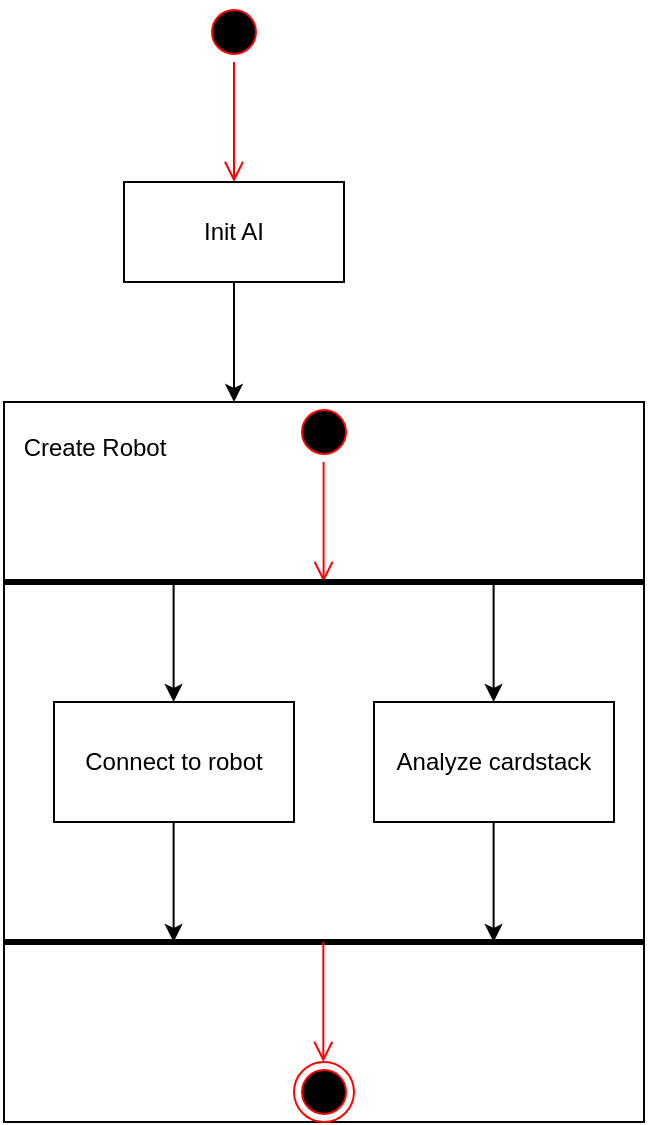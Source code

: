 <mxfile version="22.1.2" type="device">
  <diagram name="Page-1" id="zqJ8dTYInIm52E_tpVhm">
    <mxGraphModel dx="1157" dy="703" grid="1" gridSize="10" guides="1" tooltips="1" connect="1" arrows="1" fold="1" page="1" pageScale="1" pageWidth="850" pageHeight="1100" math="0" shadow="0">
      <root>
        <mxCell id="0" />
        <mxCell id="1" parent="0" />
        <mxCell id="hyfGZD0PRPe6MA51b-Nl-1" value="" style="ellipse;html=1;shape=startState;fillColor=#000000;strokeColor=#ff0000;" vertex="1" parent="1">
          <mxGeometry x="340" y="270" width="30" height="30" as="geometry" />
        </mxCell>
        <mxCell id="hyfGZD0PRPe6MA51b-Nl-2" value="" style="edgeStyle=orthogonalEdgeStyle;html=1;verticalAlign=bottom;endArrow=open;endSize=8;strokeColor=#ff0000;rounded=0;" edge="1" source="hyfGZD0PRPe6MA51b-Nl-1" parent="1">
          <mxGeometry relative="1" as="geometry">
            <mxPoint x="355" y="360" as="targetPoint" />
          </mxGeometry>
        </mxCell>
        <mxCell id="hyfGZD0PRPe6MA51b-Nl-4" style="edgeStyle=orthogonalEdgeStyle;rounded=0;orthogonalLoop=1;jettySize=auto;html=1;" edge="1" parent="1" source="hyfGZD0PRPe6MA51b-Nl-3">
          <mxGeometry relative="1" as="geometry">
            <mxPoint x="355.0" y="470" as="targetPoint" />
          </mxGeometry>
        </mxCell>
        <mxCell id="hyfGZD0PRPe6MA51b-Nl-3" value="Init AI" style="html=1;whiteSpace=wrap;" vertex="1" parent="1">
          <mxGeometry x="300" y="360" width="110" height="50" as="geometry" />
        </mxCell>
        <mxCell id="hyfGZD0PRPe6MA51b-Nl-28" value="" style="group" vertex="1" connectable="0" parent="1">
          <mxGeometry x="240" y="470" width="320" height="360" as="geometry" />
        </mxCell>
        <mxCell id="hyfGZD0PRPe6MA51b-Nl-26" value="" style="group;strokeColor=default;" vertex="1" connectable="0" parent="hyfGZD0PRPe6MA51b-Nl-28">
          <mxGeometry width="320" height="360" as="geometry" />
        </mxCell>
        <mxCell id="hyfGZD0PRPe6MA51b-Nl-13" value="Connect to robot" style="rounded=0;whiteSpace=wrap;html=1;" vertex="1" parent="hyfGZD0PRPe6MA51b-Nl-26">
          <mxGeometry x="25" y="150" width="120" height="60" as="geometry" />
        </mxCell>
        <mxCell id="hyfGZD0PRPe6MA51b-Nl-14" value="Analyze cardstack" style="rounded=0;whiteSpace=wrap;html=1;" vertex="1" parent="hyfGZD0PRPe6MA51b-Nl-26">
          <mxGeometry x="185" y="150" width="120" height="60" as="geometry" />
        </mxCell>
        <mxCell id="hyfGZD0PRPe6MA51b-Nl-15" value="" style="ellipse;html=1;shape=startState;fillColor=#000000;strokeColor=#ff0000;" vertex="1" parent="hyfGZD0PRPe6MA51b-Nl-26">
          <mxGeometry x="145" width="30" height="30" as="geometry" />
        </mxCell>
        <mxCell id="hyfGZD0PRPe6MA51b-Nl-16" value="" style="edgeStyle=orthogonalEdgeStyle;html=1;verticalAlign=bottom;endArrow=open;endSize=8;strokeColor=#ff0000;rounded=0;" edge="1" parent="hyfGZD0PRPe6MA51b-Nl-26">
          <mxGeometry relative="1" as="geometry">
            <mxPoint x="159.8" y="90" as="targetPoint" />
            <mxPoint x="159.8" y="30" as="sourcePoint" />
          </mxGeometry>
        </mxCell>
        <mxCell id="hyfGZD0PRPe6MA51b-Nl-17" value="" style="endArrow=none;html=1;rounded=0;strokeWidth=3;" edge="1" parent="hyfGZD0PRPe6MA51b-Nl-26">
          <mxGeometry width="50" height="50" relative="1" as="geometry">
            <mxPoint y="90" as="sourcePoint" />
            <mxPoint x="320" y="90" as="targetPoint" />
          </mxGeometry>
        </mxCell>
        <mxCell id="hyfGZD0PRPe6MA51b-Nl-18" style="edgeStyle=orthogonalEdgeStyle;rounded=0;orthogonalLoop=1;jettySize=auto;html=1;" edge="1" parent="hyfGZD0PRPe6MA51b-Nl-26">
          <mxGeometry relative="1" as="geometry">
            <mxPoint x="84.8" y="150" as="targetPoint" />
            <mxPoint x="84.8" y="90" as="sourcePoint" />
          </mxGeometry>
        </mxCell>
        <mxCell id="hyfGZD0PRPe6MA51b-Nl-19" style="edgeStyle=orthogonalEdgeStyle;rounded=0;orthogonalLoop=1;jettySize=auto;html=1;" edge="1" parent="hyfGZD0PRPe6MA51b-Nl-26">
          <mxGeometry relative="1" as="geometry">
            <mxPoint x="244.8" y="150" as="targetPoint" />
            <mxPoint x="244.8" y="90" as="sourcePoint" />
          </mxGeometry>
        </mxCell>
        <mxCell id="hyfGZD0PRPe6MA51b-Nl-20" value="" style="endArrow=none;html=1;rounded=0;strokeWidth=3;" edge="1" parent="hyfGZD0PRPe6MA51b-Nl-26">
          <mxGeometry width="50" height="50" relative="1" as="geometry">
            <mxPoint y="270" as="sourcePoint" />
            <mxPoint x="320" y="270" as="targetPoint" />
          </mxGeometry>
        </mxCell>
        <mxCell id="hyfGZD0PRPe6MA51b-Nl-22" style="edgeStyle=orthogonalEdgeStyle;rounded=0;orthogonalLoop=1;jettySize=auto;html=1;" edge="1" parent="hyfGZD0PRPe6MA51b-Nl-26">
          <mxGeometry relative="1" as="geometry">
            <mxPoint x="84.8" y="270" as="targetPoint" />
            <mxPoint x="84.8" y="210" as="sourcePoint" />
          </mxGeometry>
        </mxCell>
        <mxCell id="hyfGZD0PRPe6MA51b-Nl-23" style="edgeStyle=orthogonalEdgeStyle;rounded=0;orthogonalLoop=1;jettySize=auto;html=1;" edge="1" parent="hyfGZD0PRPe6MA51b-Nl-26">
          <mxGeometry relative="1" as="geometry">
            <mxPoint x="244.8" y="270" as="targetPoint" />
            <mxPoint x="244.8" y="210" as="sourcePoint" />
          </mxGeometry>
        </mxCell>
        <mxCell id="hyfGZD0PRPe6MA51b-Nl-24" value="" style="ellipse;html=1;shape=endState;fillColor=#000000;strokeColor=#ff0000;" vertex="1" parent="hyfGZD0PRPe6MA51b-Nl-26">
          <mxGeometry x="145" y="330" width="30" height="30" as="geometry" />
        </mxCell>
        <mxCell id="hyfGZD0PRPe6MA51b-Nl-25" value="" style="edgeStyle=orthogonalEdgeStyle;html=1;verticalAlign=bottom;endArrow=open;endSize=8;strokeColor=#ff0000;rounded=0;" edge="1" parent="hyfGZD0PRPe6MA51b-Nl-26">
          <mxGeometry relative="1" as="geometry">
            <mxPoint x="159.66" y="330" as="targetPoint" />
            <mxPoint x="159.66" y="270" as="sourcePoint" />
          </mxGeometry>
        </mxCell>
        <mxCell id="hyfGZD0PRPe6MA51b-Nl-27" value="Create Robot" style="text;html=1;align=center;verticalAlign=middle;resizable=0;points=[];autosize=1;strokeColor=none;fillColor=none;" vertex="1" parent="hyfGZD0PRPe6MA51b-Nl-28">
          <mxGeometry y="8" width="90" height="30" as="geometry" />
        </mxCell>
      </root>
    </mxGraphModel>
  </diagram>
</mxfile>
